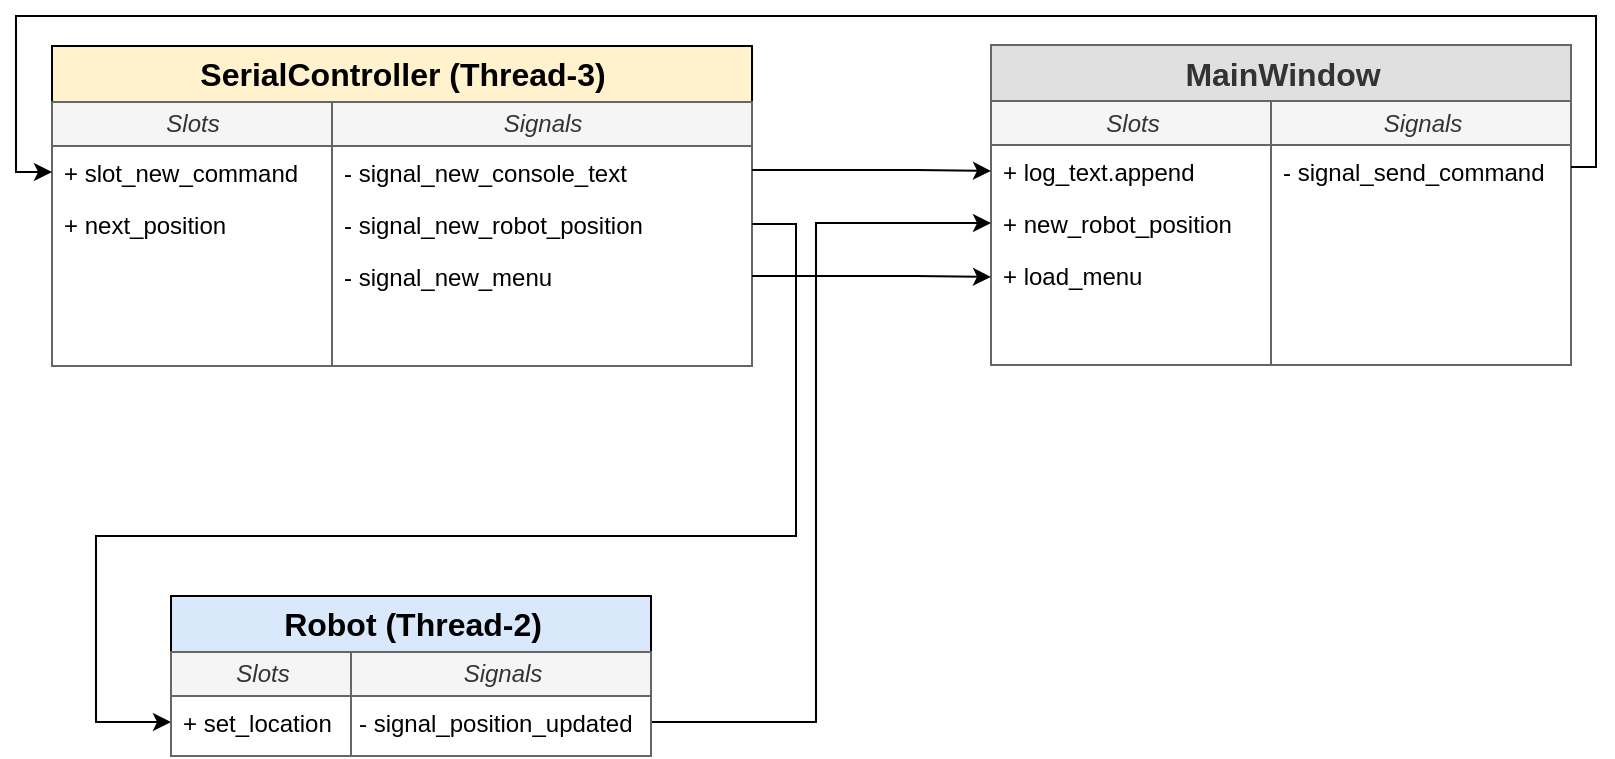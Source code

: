 <mxfile version="13.5.1" type="device"><diagram name="Page-1" id="b520641d-4fe3-3701-9064-5fc419738815"><mxGraphModel dx="2402" dy="576" grid="1" gridSize="10" guides="1" tooltips="1" connect="1" arrows="1" fold="1" page="1" pageScale="1" pageWidth="100" pageHeight="100" background="#ffffff" math="0" shadow="0"><root><mxCell id="0"/><mxCell id="1" parent="0"/><mxCell id="mnPjtkMcFflaYL4mJcCO-29" value="&lt;font style=&quot;font-size: 16px&quot;&gt;SerialController (Thread-3)&lt;/font&gt;" style="swimlane;html=1;childLayout=stackLayout;resizeParent=1;resizeParentMax=0;startSize=28;rounded=0;fontFamily=Helvetica;fillColor=#fff2cc;strokeColor=#000000;swimlaneLine=1;autosize=1;container=1;collapsible=0;swimlaneFillColor=none;" parent="1" vertex="1"><mxGeometry x="-1102" y="75" width="350" height="160" as="geometry"/></mxCell><mxCell id="mnPjtkMcFflaYL4mJcCO-30" value="&lt;i&gt;&lt;font style=&quot;font-weight: normal ; font-size: 12px&quot;&gt;Slots&lt;/font&gt;&lt;/i&gt;" style="swimlane;html=1;startSize=22;fillColor=#f5f5f5;strokeColor=#666666;fontColor=#333333;autosize=1;collapsible=0;" parent="mnPjtkMcFflaYL4mJcCO-29" vertex="1"><mxGeometry y="28" width="140" height="132" as="geometry"/></mxCell><mxCell id="mnPjtkMcFflaYL4mJcCO-36" value="+ slot_new_command" style="text;strokeColor=none;fillColor=none;align=left;verticalAlign=top;spacingLeft=4;spacingRight=4;overflow=hidden;rotatable=0;points=[[0,0.5],[1,0.5]];portConstraint=eastwest;rounded=0;startSize=26;fontFamily=Helvetica;" parent="mnPjtkMcFflaYL4mJcCO-30" vertex="1"><mxGeometry y="22" width="130" height="26" as="geometry"/></mxCell><mxCell id="mnPjtkMcFflaYL4mJcCO-38" value="+ next_position" style="text;strokeColor=none;fillColor=none;align=left;verticalAlign=top;spacingLeft=4;spacingRight=4;overflow=hidden;rotatable=0;points=[[0,0.5],[1,0.5]];portConstraint=eastwest;rounded=0;startSize=26;fontFamily=Helvetica;" parent="mnPjtkMcFflaYL4mJcCO-30" vertex="1"><mxGeometry y="48" width="110" height="26" as="geometry"/></mxCell><mxCell id="mnPjtkMcFflaYL4mJcCO-31" value="&lt;font size=&quot;1&quot;&gt;&lt;i style=&quot;font-weight: normal ; font-size: 12px&quot;&gt;Signals&lt;/i&gt;&lt;/font&gt;" style="swimlane;html=1;startSize=22;fillColor=#f5f5f5;strokeColor=#666666;fontColor=#333333;shadow=0;horizontal=1;noLabel=0;labelPadding=0;snapToPoint=1;perimeter=rectanglePerimeter;autosize=1;collapsible=0;container=1;part=0;backgroundOutline=0;" parent="mnPjtkMcFflaYL4mJcCO-29" vertex="1"><mxGeometry x="140" y="28" width="210" height="132" as="geometry"/></mxCell><mxCell id="hqwjyS_CM9P1i8_om_Th-3" value="- signal_new_menu " style="text;strokeColor=none;fillColor=none;align=left;verticalAlign=top;spacingLeft=4;spacingRight=4;overflow=hidden;rotatable=0;points=[[0,0.5],[1,0.5]];portConstraint=eastwest;rounded=0;startSize=26;fontFamily=Helvetica;" vertex="1" parent="mnPjtkMcFflaYL4mJcCO-31"><mxGeometry y="74" width="210" height="26" as="geometry"/></mxCell><mxCell id="mnPjtkMcFflaYL4mJcCO-33" value="- signal_new_console_text" style="text;strokeColor=none;fillColor=none;align=left;verticalAlign=top;spacingLeft=4;spacingRight=4;overflow=hidden;rotatable=0;points=[[0,0.5],[1,0.5]];portConstraint=eastwest;rounded=0;startSize=26;fontFamily=Helvetica;" parent="mnPjtkMcFflaYL4mJcCO-31" vertex="1"><mxGeometry y="22" width="210" height="26" as="geometry"/></mxCell><mxCell id="mnPjtkMcFflaYL4mJcCO-34" value="- signal_new_robot_position " style="text;strokeColor=none;fillColor=none;align=left;verticalAlign=top;spacingLeft=4;spacingRight=4;overflow=hidden;rotatable=0;points=[[0,0.5],[1,0.5]];portConstraint=eastwest;rounded=0;startSize=26;fontFamily=Helvetica;" parent="mnPjtkMcFflaYL4mJcCO-31" vertex="1"><mxGeometry y="48" width="210" height="26" as="geometry"/></mxCell><mxCell id="mnPjtkMcFflaYL4mJcCO-40" value="&lt;font style=&quot;font-size: 16px&quot;&gt;MainWindow&lt;/font&gt;" style="swimlane;html=1;childLayout=stackLayout;resizeParent=1;resizeParentMax=0;startSize=28;rounded=0;fontFamily=Helvetica;fillColor=#E0E0E0;strokeColor=#666666;fontColor=#333333;swimlaneLine=1;autosize=1;container=1;collapsible=0;" parent="1" vertex="1"><mxGeometry x="-632.5" y="74.5" width="290" height="160" as="geometry"/></mxCell><mxCell id="mnPjtkMcFflaYL4mJcCO-41" value="&lt;i&gt;&lt;font style=&quot;font-weight: normal ; font-size: 12px&quot;&gt;Slots&lt;/font&gt;&lt;/i&gt;" style="swimlane;html=1;startSize=22;fillColor=#f5f5f5;strokeColor=#666666;fontColor=#333333;autosize=1;collapsible=0;" parent="mnPjtkMcFflaYL4mJcCO-40" vertex="1"><mxGeometry y="28" width="140" height="132" as="geometry"/></mxCell><mxCell id="mnPjtkMcFflaYL4mJcCO-67" value="+ load_menu" style="text;strokeColor=none;fillColor=none;align=left;verticalAlign=top;spacingLeft=4;spacingRight=4;overflow=hidden;rotatable=0;points=[[0,0.5],[1,0.5]];portConstraint=eastwest;rounded=0;startSize=26;fontFamily=Helvetica;" parent="mnPjtkMcFflaYL4mJcCO-41" vertex="1"><mxGeometry y="74" width="140" height="26" as="geometry"/></mxCell><mxCell id="mnPjtkMcFflaYL4mJcCO-42" value="+ log_text.append" style="text;strokeColor=none;fillColor=none;align=left;verticalAlign=top;spacingLeft=4;spacingRight=4;overflow=hidden;rotatable=0;points=[[0,0.5],[1,0.5]];portConstraint=eastwest;rounded=0;startSize=26;fontFamily=Helvetica;" parent="mnPjtkMcFflaYL4mJcCO-41" vertex="1"><mxGeometry y="22" width="140" height="26" as="geometry"/></mxCell><mxCell id="mnPjtkMcFflaYL4mJcCO-43" value="+ new_robot_position" style="text;strokeColor=none;fillColor=none;align=left;verticalAlign=top;spacingLeft=4;spacingRight=4;overflow=hidden;rotatable=0;points=[[0,0.5],[1,0.5]];portConstraint=eastwest;rounded=0;startSize=26;fontFamily=Helvetica;" parent="mnPjtkMcFflaYL4mJcCO-41" vertex="1"><mxGeometry y="48" width="140" height="26" as="geometry"/></mxCell><mxCell id="mnPjtkMcFflaYL4mJcCO-44" value="&lt;font size=&quot;1&quot;&gt;&lt;i style=&quot;font-weight: normal ; font-size: 12px&quot;&gt;Signals&lt;/i&gt;&lt;/font&gt;" style="swimlane;html=1;startSize=22;fillColor=#f5f5f5;strokeColor=#666666;fontColor=#333333;shadow=0;horizontal=1;noLabel=0;labelPadding=0;snapToPoint=1;perimeter=rectanglePerimeter;autosize=1;collapsible=0;container=1;part=0;backgroundOutline=0;" parent="mnPjtkMcFflaYL4mJcCO-40" vertex="1"><mxGeometry x="140" y="28" width="150" height="132" as="geometry"/></mxCell><mxCell id="mnPjtkMcFflaYL4mJcCO-45" value="- signal_send_command" style="text;strokeColor=none;fillColor=none;align=left;verticalAlign=top;spacingLeft=4;spacingRight=4;overflow=hidden;rotatable=0;points=[[0,0.5],[1,0.5]];portConstraint=eastwest;rounded=0;startSize=26;fontFamily=Helvetica;connectable=1;" parent="mnPjtkMcFflaYL4mJcCO-44" vertex="1"><mxGeometry y="22" width="150" height="26" as="geometry"/></mxCell><mxCell id="mnPjtkMcFflaYL4mJcCO-88" style="edgeStyle=orthogonalEdgeStyle;rounded=0;orthogonalLoop=1;jettySize=auto;html=1;entryX=0;entryY=0.5;entryDx=0;entryDy=0;startSize=26;fontFamily=Helvetica;" parent="1" source="mnPjtkMcFflaYL4mJcCO-33" target="mnPjtkMcFflaYL4mJcCO-42" edge="1"><mxGeometry relative="1" as="geometry"><Array as="points"><mxPoint x="-670" y="137"/><mxPoint x="-670" y="137"/></Array></mxGeometry></mxCell><mxCell id="mnPjtkMcFflaYL4mJcCO-90" style="edgeStyle=orthogonalEdgeStyle;rounded=0;orthogonalLoop=1;jettySize=auto;html=1;entryX=0;entryY=0.5;entryDx=0;entryDy=0;startSize=26;fontFamily=Helvetica;exitX=1;exitY=0.5;exitDx=0;exitDy=0;" parent="1" source="T9iNjC9LPuSIamo74PCd-1" target="mnPjtkMcFflaYL4mJcCO-43" edge="1"><mxGeometry relative="1" as="geometry"><mxPoint x="-250" y="430" as="sourcePoint"/><Array as="points"><mxPoint x="-720" y="413"/><mxPoint x="-720" y="164"/></Array></mxGeometry></mxCell><mxCell id="mnPjtkMcFflaYL4mJcCO-91" style="edgeStyle=orthogonalEdgeStyle;rounded=0;orthogonalLoop=1;jettySize=auto;html=1;entryX=0;entryY=0.5;entryDx=0;entryDy=0;startSize=26;fontFamily=Helvetica;exitX=1;exitY=0.5;exitDx=0;exitDy=0;" parent="1" source="mnPjtkMcFflaYL4mJcCO-34" target="mnPjtkMcFflaYL4mJcCO-61" edge="1"><mxGeometry relative="1" as="geometry"><Array as="points"><mxPoint x="-730" y="164"/><mxPoint x="-730" y="320"/><mxPoint x="-1080" y="320"/><mxPoint x="-1080" y="413"/></Array><mxPoint x="-760" y="170" as="sourcePoint"/></mxGeometry></mxCell><mxCell id="mnPjtkMcFflaYL4mJcCO-59" value="&lt;font style=&quot;font-size: 16px&quot;&gt;Robot (Thread-2)&lt;br&gt;&lt;/font&gt;" style="swimlane;html=1;childLayout=stackLayout;resizeParent=1;resizeParentMax=0;startSize=28;rounded=0;fontFamily=Helvetica;fillColor=#dae8fc;strokeColor=#000000;swimlaneLine=1;autosize=1;container=1;collapsible=0;" parent="1" vertex="1"><mxGeometry x="-1042.5" y="350" width="240" height="80" as="geometry"/></mxCell><mxCell id="mnPjtkMcFflaYL4mJcCO-60" value="&lt;i&gt;&lt;font style=&quot;font-weight: normal ; font-size: 12px&quot;&gt;Slots&lt;/font&gt;&lt;/i&gt;" style="swimlane;html=1;startSize=22;fillColor=#f5f5f5;strokeColor=#666666;fontColor=#333333;autosize=1;collapsible=0;spacing=2;" parent="mnPjtkMcFflaYL4mJcCO-59" vertex="1"><mxGeometry y="28" width="90" height="52" as="geometry"/></mxCell><mxCell id="mnPjtkMcFflaYL4mJcCO-61" value="+ set_location" style="text;strokeColor=none;fillColor=none;align=left;verticalAlign=top;spacingLeft=4;spacingRight=4;overflow=hidden;rotatable=0;points=[[0,0.5],[1,0.5]];portConstraint=eastwest;rounded=0;startSize=26;fontFamily=Helvetica;" parent="mnPjtkMcFflaYL4mJcCO-60" vertex="1"><mxGeometry y="22" width="90" height="26" as="geometry"/></mxCell><mxCell id="mnPjtkMcFflaYL4mJcCO-62" value="&lt;font size=&quot;1&quot;&gt;&lt;i style=&quot;font-weight: normal ; font-size: 12px&quot;&gt;Signals&lt;/i&gt;&lt;/font&gt;" style="swimlane;html=1;startSize=22;fillColor=#f5f5f5;strokeColor=#666666;fontColor=#333333;shadow=0;horizontal=1;noLabel=0;labelPadding=0;snapToPoint=1;perimeter=rectanglePerimeter;autosize=1;collapsible=0;container=1;part=0;backgroundOutline=0;" parent="mnPjtkMcFflaYL4mJcCO-59" vertex="1"><mxGeometry x="90" y="28" width="150" height="52" as="geometry"/></mxCell><mxCell id="T9iNjC9LPuSIamo74PCd-1" value="- signal_position_updated&#10;&#10;" style="text;strokeColor=none;fillColor=none;align=left;verticalAlign=top;spacingLeft=4;spacingRight=4;overflow=hidden;rotatable=0;points=[[0,0.5],[1,0.5]];portConstraint=eastwest;rounded=0;startSize=26;fontFamily=Helvetica;" parent="mnPjtkMcFflaYL4mJcCO-62" vertex="1"><mxGeometry x="-2" y="22" width="152" height="26" as="geometry"/></mxCell><mxCell id="hqwjyS_CM9P1i8_om_Th-2" style="edgeStyle=orthogonalEdgeStyle;rounded=0;orthogonalLoop=1;jettySize=auto;html=1;entryX=0;entryY=0.5;entryDx=0;entryDy=0;startSize=26;fontFamily=Helvetica;exitX=1;exitY=0.25;exitDx=0;exitDy=0;" edge="1" parent="1" source="mnPjtkMcFflaYL4mJcCO-44" target="mnPjtkMcFflaYL4mJcCO-36"><mxGeometry relative="1" as="geometry"><Array as="points"><mxPoint x="-330" y="136"/><mxPoint x="-330" y="60"/><mxPoint x="-1120" y="60"/><mxPoint x="-1120" y="138"/></Array><mxPoint x="-330" y="170" as="sourcePoint"/><mxPoint x="-742.5" y="459" as="targetPoint"/></mxGeometry></mxCell><mxCell id="hqwjyS_CM9P1i8_om_Th-4" style="edgeStyle=orthogonalEdgeStyle;rounded=0;orthogonalLoop=1;jettySize=auto;html=1;entryX=0;entryY=0.5;entryDx=0;entryDy=0;startSize=26;fontFamily=Helvetica;" edge="1" parent="1"><mxGeometry relative="1" as="geometry"><mxPoint x="-752" y="189.999" as="sourcePoint"/><mxPoint x="-632.5" y="190.44" as="targetPoint"/><Array as="points"><mxPoint x="-670" y="189.94"/><mxPoint x="-670" y="189.94"/></Array></mxGeometry></mxCell></root></mxGraphModel></diagram></mxfile>